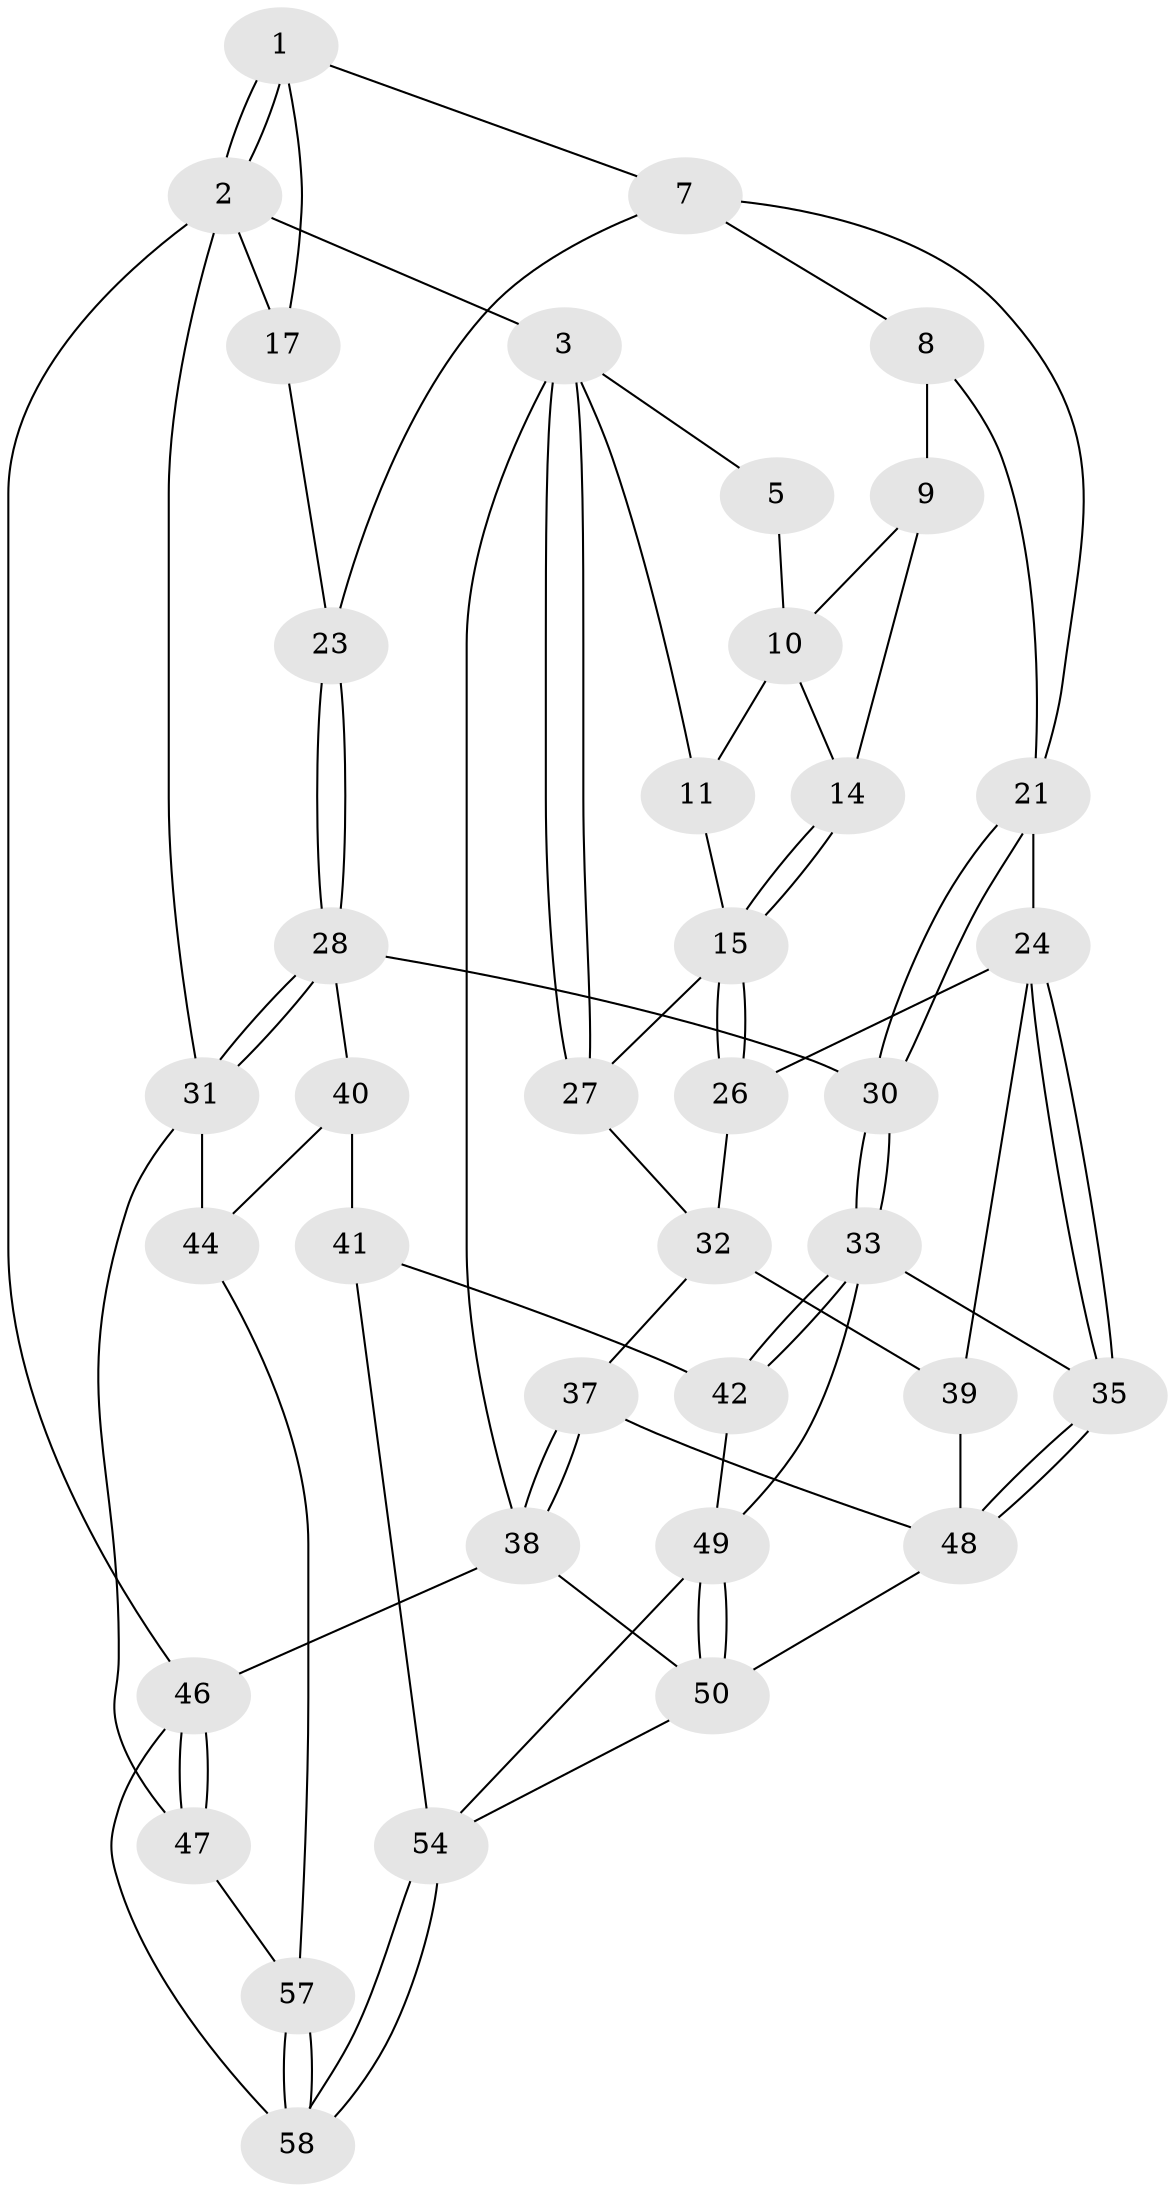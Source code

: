 // original degree distribution, {3: 0.03225806451612903, 5: 0.45161290322580644, 6: 0.24193548387096775, 4: 0.27419354838709675}
// Generated by graph-tools (version 1.1) at 2025/42/03/06/25 10:42:28]
// undirected, 38 vertices, 82 edges
graph export_dot {
graph [start="1"]
  node [color=gray90,style=filled];
  1 [pos="+0.680510130103188+0",super="+6"];
  2 [pos="+1+0",super="+18"];
  3 [pos="+0+0",super="+4"];
  5 [pos="+0.4115163766181745+0"];
  7 [pos="+0.7154479294467341+0.1432507521690233",super="+20"];
  8 [pos="+0.6530989788668543+0.15552860730081935",super="+19"];
  9 [pos="+0.5246641530614492+0.07824156312496418",super="+13"];
  10 [pos="+0.4109922713483502+0",super="+12"];
  11 [pos="+0.18660152809617214+0.11163793240318466"];
  14 [pos="+0.3643995858466607+0.2118760249865782"];
  15 [pos="+0.24728835593717033+0.37598997989754984",super="+16"];
  17 [pos="+1+0.0902187959973415"];
  21 [pos="+0.6658765548599994+0.40793591320801126",super="+22"];
  23 [pos="+0.859901364876182+0.25703309963616416"];
  24 [pos="+0.3725460198399589+0.46639565676644706",super="+25"];
  26 [pos="+0.2472134348115641+0.38072334601199403"];
  27 [pos="+0+0.048988057082619524"];
  28 [pos="+0.8456075621503757+0.3897198189940624",super="+29"];
  30 [pos="+0.7087626027807329+0.4558311179470683"];
  31 [pos="+1+0.48109796296008644",super="+43"];
  32 [pos="+0+0.30440848830590334",super="+36"];
  33 [pos="+0.6508020853566926+0.5435823479856199",super="+34"];
  35 [pos="+0.4034398418998788+0.5521734855633463"];
  37 [pos="+0+0.9838905688924167"];
  38 [pos="+0+1",super="+61"];
  39 [pos="+0.16150857955518183+0.4857549163383594"];
  40 [pos="+0.8776142285342539+0.640726033973735",super="+45"];
  41 [pos="+0.7258923755526451+0.7067731679893927",super="+53"];
  42 [pos="+0.6323724945753983+0.677948358004246"];
  44 [pos="+1+0.681957510344069"];
  46 [pos="+1+1",super="+62"];
  47 [pos="+1+0.883140929491703"];
  48 [pos="+0.2450830137497881+0.682809573696461",super="+51"];
  49 [pos="+0.47457473521418986+0.7353022105590714",super="+52"];
  50 [pos="+0.3356922842425525+0.8385799954517569",super="+56"];
  54 [pos="+0.7175253728157628+0.9264527551969273",super="+55"];
  57 [pos="+0.9503886058967712+0.815093073569339",super="+59"];
  58 [pos="+0.7802947597453697+1",super="+60"];
  1 -- 2;
  1 -- 2;
  1 -- 17;
  1 -- 7;
  2 -- 3;
  2 -- 46;
  2 -- 17;
  2 -- 31;
  3 -- 27;
  3 -- 27;
  3 -- 38;
  3 -- 11;
  3 -- 5;
  5 -- 10;
  7 -- 8;
  7 -- 23;
  7 -- 21;
  8 -- 9 [weight=2];
  8 -- 21;
  9 -- 10;
  9 -- 14;
  10 -- 11;
  10 -- 14;
  11 -- 15;
  14 -- 15;
  14 -- 15;
  15 -- 26;
  15 -- 26;
  15 -- 27;
  17 -- 23;
  21 -- 30;
  21 -- 30;
  21 -- 24;
  23 -- 28;
  23 -- 28;
  24 -- 35;
  24 -- 35;
  24 -- 26;
  24 -- 39;
  26 -- 32;
  27 -- 32;
  28 -- 31;
  28 -- 31;
  28 -- 40;
  28 -- 30;
  30 -- 33;
  30 -- 33;
  31 -- 44;
  31 -- 47;
  32 -- 37;
  32 -- 39;
  33 -- 42;
  33 -- 42;
  33 -- 35;
  33 -- 49;
  35 -- 48;
  35 -- 48;
  37 -- 38;
  37 -- 38;
  37 -- 48;
  38 -- 46 [weight=2];
  38 -- 50;
  39 -- 48;
  40 -- 41 [weight=2];
  40 -- 44;
  41 -- 42;
  41 -- 54;
  42 -- 49;
  44 -- 57;
  46 -- 47;
  46 -- 47;
  46 -- 58;
  47 -- 57;
  48 -- 50;
  49 -- 50;
  49 -- 50;
  49 -- 54;
  50 -- 54;
  54 -- 58;
  54 -- 58;
  57 -- 58 [weight=2];
  57 -- 58;
}
